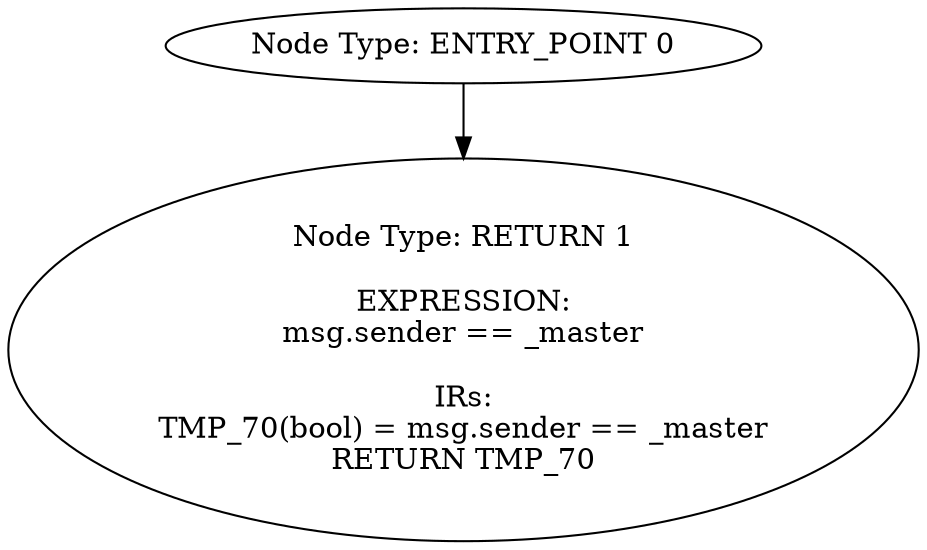 digraph{
0[label="Node Type: ENTRY_POINT 0
"];
0->1;
1[label="Node Type: RETURN 1

EXPRESSION:
msg.sender == _master

IRs:
TMP_70(bool) = msg.sender == _master
RETURN TMP_70"];
}
